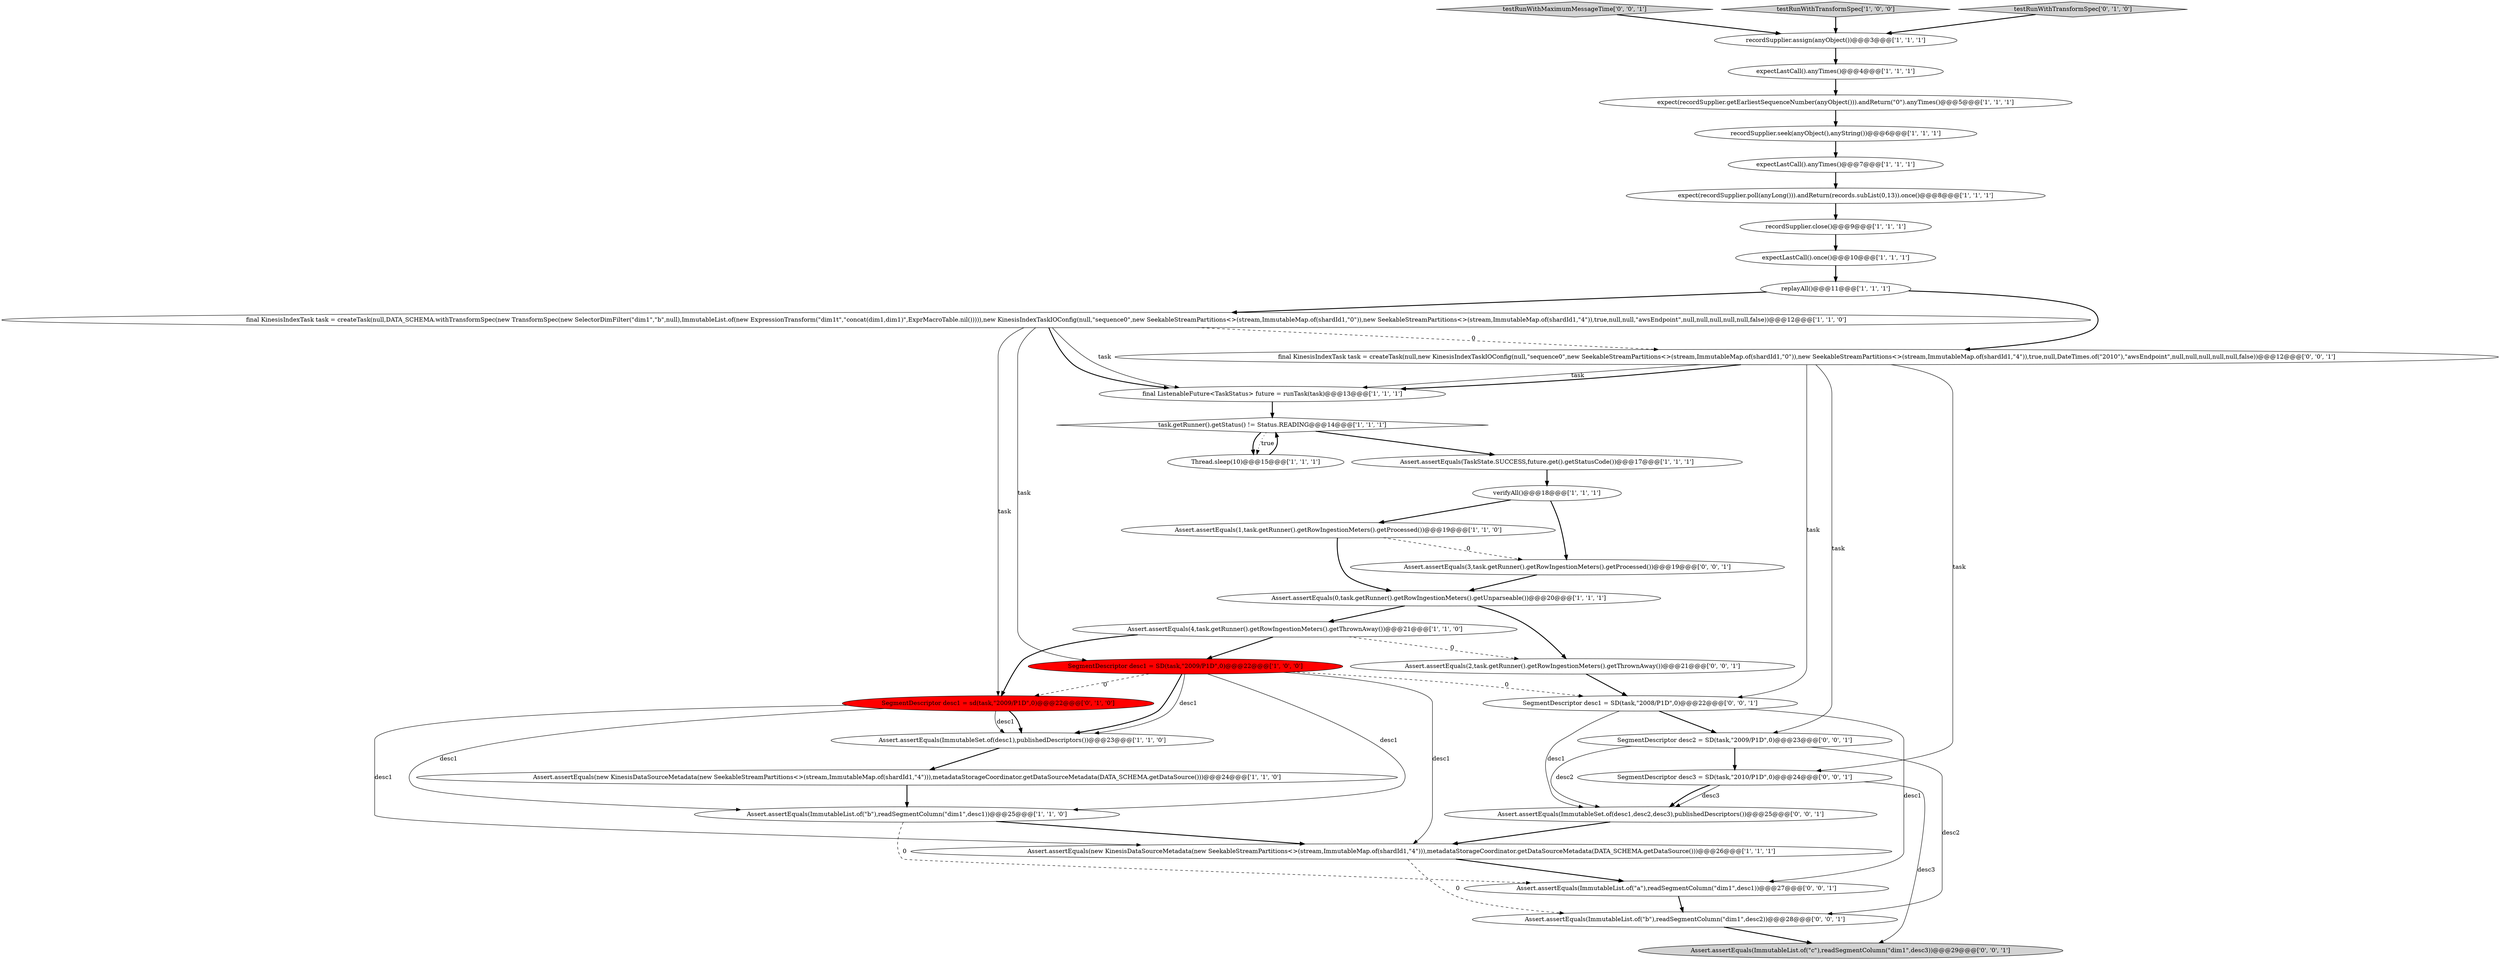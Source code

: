 digraph {
0 [style = filled, label = "Assert.assertEquals(new KinesisDataSourceMetadata(new SeekableStreamPartitions<>(stream,ImmutableMap.of(shardId1,\"4\"))),metadataStorageCoordinator.getDataSourceMetadata(DATA_SCHEMA.getDataSource()))@@@24@@@['1', '1', '0']", fillcolor = white, shape = ellipse image = "AAA0AAABBB1BBB"];
15 [style = filled, label = "final KinesisIndexTask task = createTask(null,DATA_SCHEMA.withTransformSpec(new TransformSpec(new SelectorDimFilter(\"dim1\",\"b\",null),ImmutableList.of(new ExpressionTransform(\"dim1t\",\"concat(dim1,dim1)\",ExprMacroTable.nil())))),new KinesisIndexTaskIOConfig(null,\"sequence0\",new SeekableStreamPartitions<>(stream,ImmutableMap.of(shardId1,\"0\")),new SeekableStreamPartitions<>(stream,ImmutableMap.of(shardId1,\"4\")),true,null,null,\"awsEndpoint\",null,null,null,null,null,false))@@@12@@@['1', '1', '0']", fillcolor = white, shape = ellipse image = "AAA0AAABBB1BBB"];
22 [style = filled, label = "recordSupplier.seek(anyObject(),anyString())@@@6@@@['1', '1', '1']", fillcolor = white, shape = ellipse image = "AAA0AAABBB1BBB"];
29 [style = filled, label = "testRunWithMaximumMessageTime['0', '0', '1']", fillcolor = lightgray, shape = diamond image = "AAA0AAABBB3BBB"];
4 [style = filled, label = "testRunWithTransformSpec['1', '0', '0']", fillcolor = lightgray, shape = diamond image = "AAA0AAABBB1BBB"];
19 [style = filled, label = "SegmentDescriptor desc1 = SD(task,\"2009/P1D\",0)@@@22@@@['1', '0', '0']", fillcolor = red, shape = ellipse image = "AAA1AAABBB1BBB"];
30 [style = filled, label = "Assert.assertEquals(ImmutableSet.of(desc1,desc2,desc3),publishedDescriptors())@@@25@@@['0', '0', '1']", fillcolor = white, shape = ellipse image = "AAA0AAABBB3BBB"];
25 [style = filled, label = "testRunWithTransformSpec['0', '1', '0']", fillcolor = lightgray, shape = diamond image = "AAA0AAABBB2BBB"];
28 [style = filled, label = "Assert.assertEquals(2,task.getRunner().getRowIngestionMeters().getThrownAway())@@@21@@@['0', '0', '1']", fillcolor = white, shape = ellipse image = "AAA0AAABBB3BBB"];
17 [style = filled, label = "expectLastCall().once()@@@10@@@['1', '1', '1']", fillcolor = white, shape = ellipse image = "AAA0AAABBB1BBB"];
2 [style = filled, label = "Assert.assertEquals(ImmutableList.of(\"b\"),readSegmentColumn(\"dim1\",desc1))@@@25@@@['1', '1', '0']", fillcolor = white, shape = ellipse image = "AAA0AAABBB1BBB"];
18 [style = filled, label = "Assert.assertEquals(0,task.getRunner().getRowIngestionMeters().getUnparseable())@@@20@@@['1', '1', '1']", fillcolor = white, shape = ellipse image = "AAA0AAABBB1BBB"];
10 [style = filled, label = "Assert.assertEquals(4,task.getRunner().getRowIngestionMeters().getThrownAway())@@@21@@@['1', '1', '0']", fillcolor = white, shape = ellipse image = "AAA0AAABBB1BBB"];
33 [style = filled, label = "SegmentDescriptor desc3 = SD(task,\"2010/P1D\",0)@@@24@@@['0', '0', '1']", fillcolor = white, shape = ellipse image = "AAA0AAABBB3BBB"];
35 [style = filled, label = "SegmentDescriptor desc2 = SD(task,\"2009/P1D\",0)@@@23@@@['0', '0', '1']", fillcolor = white, shape = ellipse image = "AAA0AAABBB3BBB"];
3 [style = filled, label = "Assert.assertEquals(1,task.getRunner().getRowIngestionMeters().getProcessed())@@@19@@@['1', '1', '0']", fillcolor = white, shape = ellipse image = "AAA0AAABBB1BBB"];
7 [style = filled, label = "recordSupplier.close()@@@9@@@['1', '1', '1']", fillcolor = white, shape = ellipse image = "AAA0AAABBB1BBB"];
9 [style = filled, label = "Assert.assertEquals(TaskState.SUCCESS,future.get().getStatusCode())@@@17@@@['1', '1', '1']", fillcolor = white, shape = ellipse image = "AAA0AAABBB1BBB"];
24 [style = filled, label = "SegmentDescriptor desc1 = sd(task,\"2009/P1D\",0)@@@22@@@['0', '1', '0']", fillcolor = red, shape = ellipse image = "AAA1AAABBB2BBB"];
5 [style = filled, label = "expectLastCall().anyTimes()@@@4@@@['1', '1', '1']", fillcolor = white, shape = ellipse image = "AAA0AAABBB1BBB"];
26 [style = filled, label = "Assert.assertEquals(ImmutableList.of(\"c\"),readSegmentColumn(\"dim1\",desc3))@@@29@@@['0', '0', '1']", fillcolor = lightgray, shape = ellipse image = "AAA0AAABBB3BBB"];
23 [style = filled, label = "Thread.sleep(10)@@@15@@@['1', '1', '1']", fillcolor = white, shape = ellipse image = "AAA0AAABBB1BBB"];
8 [style = filled, label = "final ListenableFuture<TaskStatus> future = runTask(task)@@@13@@@['1', '1', '1']", fillcolor = white, shape = ellipse image = "AAA0AAABBB1BBB"];
31 [style = filled, label = "Assert.assertEquals(3,task.getRunner().getRowIngestionMeters().getProcessed())@@@19@@@['0', '0', '1']", fillcolor = white, shape = ellipse image = "AAA0AAABBB3BBB"];
27 [style = filled, label = "final KinesisIndexTask task = createTask(null,new KinesisIndexTaskIOConfig(null,\"sequence0\",new SeekableStreamPartitions<>(stream,ImmutableMap.of(shardId1,\"0\")),new SeekableStreamPartitions<>(stream,ImmutableMap.of(shardId1,\"4\")),true,null,DateTimes.of(\"2010\"),\"awsEndpoint\",null,null,null,null,null,false))@@@12@@@['0', '0', '1']", fillcolor = white, shape = ellipse image = "AAA0AAABBB3BBB"];
36 [style = filled, label = "Assert.assertEquals(ImmutableList.of(\"b\"),readSegmentColumn(\"dim1\",desc2))@@@28@@@['0', '0', '1']", fillcolor = white, shape = ellipse image = "AAA0AAABBB3BBB"];
12 [style = filled, label = "replayAll()@@@11@@@['1', '1', '1']", fillcolor = white, shape = ellipse image = "AAA0AAABBB1BBB"];
32 [style = filled, label = "SegmentDescriptor desc1 = SD(task,\"2008/P1D\",0)@@@22@@@['0', '0', '1']", fillcolor = white, shape = ellipse image = "AAA0AAABBB3BBB"];
11 [style = filled, label = "expect(recordSupplier.getEarliestSequenceNumber(anyObject())).andReturn(\"0\").anyTimes()@@@5@@@['1', '1', '1']", fillcolor = white, shape = ellipse image = "AAA0AAABBB1BBB"];
20 [style = filled, label = "Assert.assertEquals(ImmutableSet.of(desc1),publishedDescriptors())@@@23@@@['1', '1', '0']", fillcolor = white, shape = ellipse image = "AAA0AAABBB1BBB"];
13 [style = filled, label = "Assert.assertEquals(new KinesisDataSourceMetadata(new SeekableStreamPartitions<>(stream,ImmutableMap.of(shardId1,\"4\"))),metadataStorageCoordinator.getDataSourceMetadata(DATA_SCHEMA.getDataSource()))@@@26@@@['1', '1', '1']", fillcolor = white, shape = ellipse image = "AAA0AAABBB1BBB"];
16 [style = filled, label = "expect(recordSupplier.poll(anyLong())).andReturn(records.subList(0,13)).once()@@@8@@@['1', '1', '1']", fillcolor = white, shape = ellipse image = "AAA0AAABBB1BBB"];
21 [style = filled, label = "expectLastCall().anyTimes()@@@7@@@['1', '1', '1']", fillcolor = white, shape = ellipse image = "AAA0AAABBB1BBB"];
6 [style = filled, label = "verifyAll()@@@18@@@['1', '1', '1']", fillcolor = white, shape = ellipse image = "AAA0AAABBB1BBB"];
34 [style = filled, label = "Assert.assertEquals(ImmutableList.of(\"a\"),readSegmentColumn(\"dim1\",desc1))@@@27@@@['0', '0', '1']", fillcolor = white, shape = ellipse image = "AAA0AAABBB3BBB"];
1 [style = filled, label = "task.getRunner().getStatus() != Status.READING@@@14@@@['1', '1', '1']", fillcolor = white, shape = diamond image = "AAA0AAABBB1BBB"];
14 [style = filled, label = "recordSupplier.assign(anyObject())@@@3@@@['1', '1', '1']", fillcolor = white, shape = ellipse image = "AAA0AAABBB1BBB"];
35->30 [style = solid, label="desc2"];
32->35 [style = bold, label=""];
6->3 [style = bold, label=""];
13->34 [style = bold, label=""];
4->14 [style = bold, label=""];
24->13 [style = solid, label="desc1"];
7->17 [style = bold, label=""];
30->13 [style = bold, label=""];
27->8 [style = solid, label="task"];
13->36 [style = dashed, label="0"];
3->31 [style = dashed, label="0"];
10->24 [style = bold, label=""];
35->36 [style = solid, label="desc2"];
10->19 [style = bold, label=""];
19->20 [style = bold, label=""];
20->0 [style = bold, label=""];
0->2 [style = bold, label=""];
12->15 [style = bold, label=""];
16->7 [style = bold, label=""];
35->33 [style = bold, label=""];
22->21 [style = bold, label=""];
19->2 [style = solid, label="desc1"];
27->35 [style = solid, label="task"];
10->28 [style = dashed, label="0"];
31->18 [style = bold, label=""];
15->8 [style = solid, label="task"];
25->14 [style = bold, label=""];
36->26 [style = bold, label=""];
18->28 [style = bold, label=""];
1->9 [style = bold, label=""];
1->23 [style = bold, label=""];
9->6 [style = bold, label=""];
28->32 [style = bold, label=""];
2->13 [style = bold, label=""];
3->18 [style = bold, label=""];
24->20 [style = bold, label=""];
19->20 [style = solid, label="desc1"];
33->30 [style = solid, label="desc3"];
8->1 [style = bold, label=""];
17->12 [style = bold, label=""];
6->31 [style = bold, label=""];
24->2 [style = solid, label="desc1"];
18->10 [style = bold, label=""];
19->13 [style = solid, label="desc1"];
15->24 [style = solid, label="task"];
34->36 [style = bold, label=""];
29->14 [style = bold, label=""];
33->26 [style = solid, label="desc3"];
2->34 [style = dashed, label="0"];
11->22 [style = bold, label=""];
21->16 [style = bold, label=""];
23->1 [style = bold, label=""];
33->30 [style = bold, label=""];
27->33 [style = solid, label="task"];
32->30 [style = solid, label="desc1"];
1->23 [style = dotted, label="true"];
5->11 [style = bold, label=""];
19->24 [style = dashed, label="0"];
15->27 [style = dashed, label="0"];
19->32 [style = dashed, label="0"];
12->27 [style = bold, label=""];
27->8 [style = bold, label=""];
15->8 [style = bold, label=""];
32->34 [style = solid, label="desc1"];
24->20 [style = solid, label="desc1"];
27->32 [style = solid, label="task"];
14->5 [style = bold, label=""];
15->19 [style = solid, label="task"];
}
